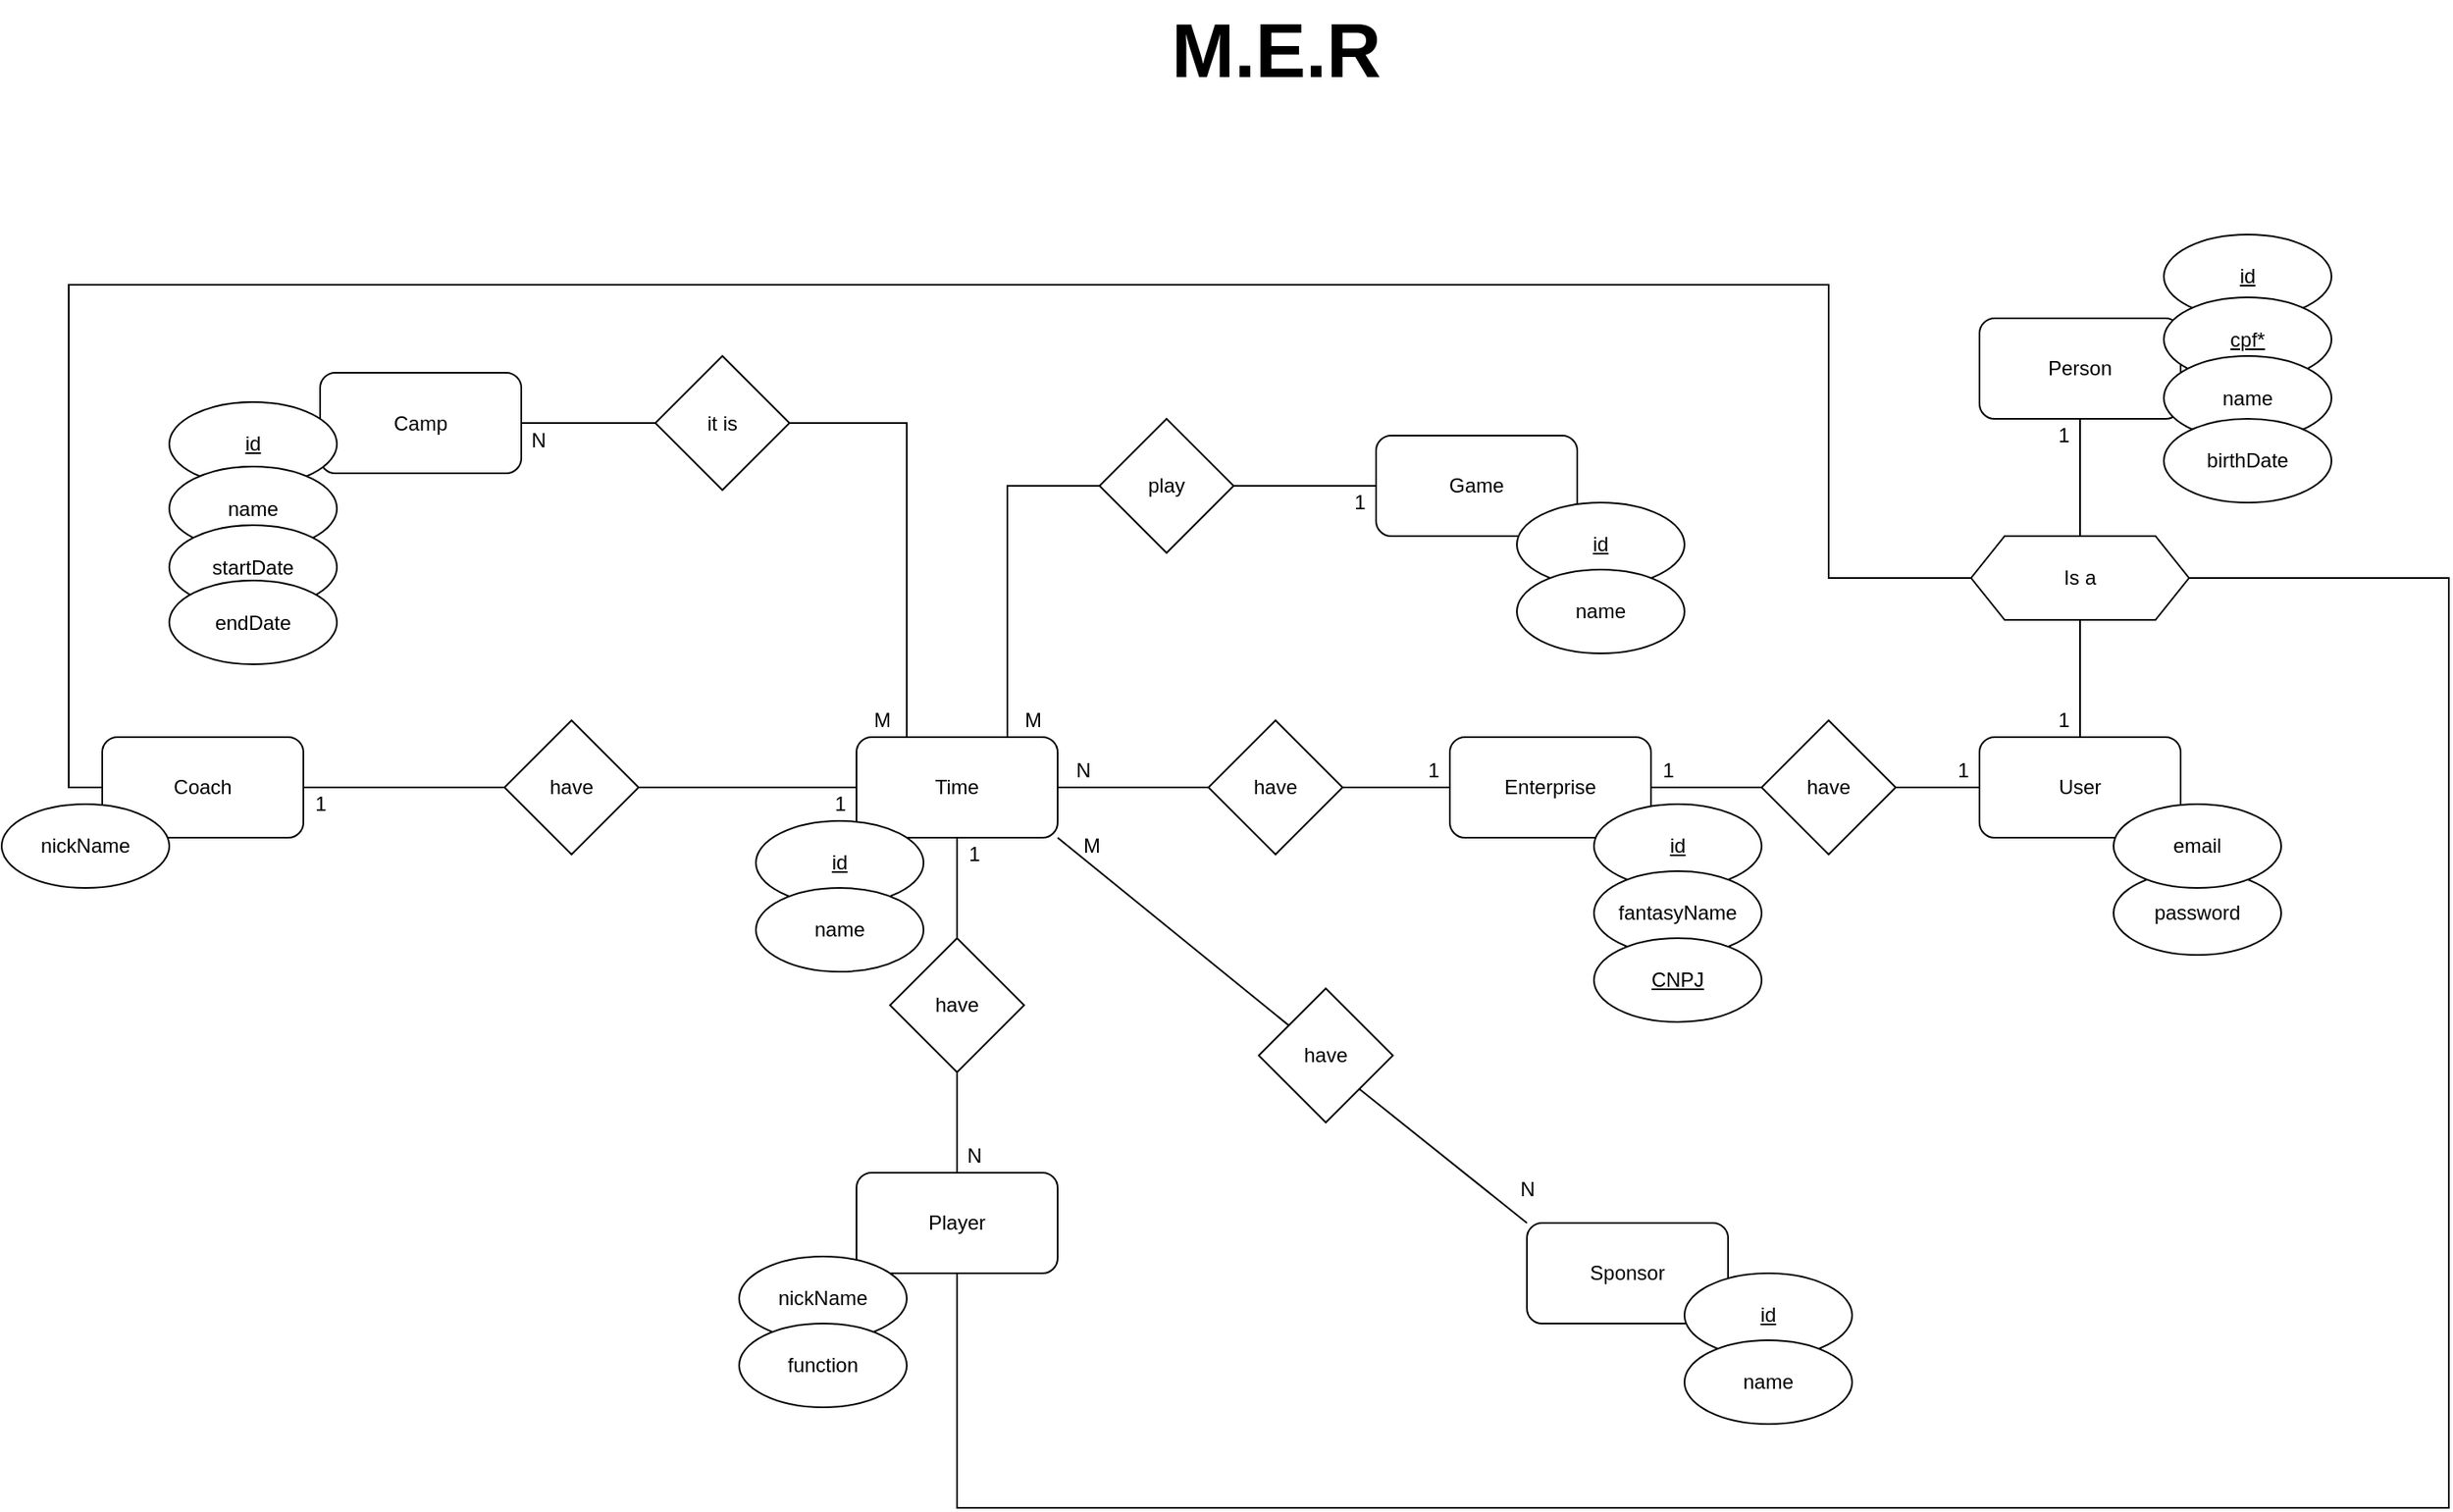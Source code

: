 <mxfile version="14.5.1" type="device"><diagram id="LVk9Ld-yGHQldMJSkat3" name="Page-1"><mxGraphModel dx="2031" dy="1064" grid="1" gridSize="10" guides="1" tooltips="1" connect="1" arrows="1" fold="1" page="1" pageScale="1" pageWidth="827" pageHeight="1169" math="0" shadow="0"><root><mxCell id="0"/><mxCell id="1" parent="0"/><mxCell id="O_OsDmASG6pH5mmdmZPD-163" value="id" style="ellipse;whiteSpace=wrap;html=1;fontStyle=4" parent="1" vertex="1"><mxGeometry x="1410" y="240" width="100" height="50" as="geometry"/></mxCell><mxCell id="O_OsDmASG6pH5mmdmZPD-84" value="Sponsor" style="rounded=1;whiteSpace=wrap;html=1;" parent="1" vertex="1"><mxGeometry x="1030" y="830" width="120" height="60" as="geometry"/></mxCell><mxCell id="O_OsDmASG6pH5mmdmZPD-161" value="id" style="ellipse;whiteSpace=wrap;html=1;fontStyle=4" parent="1" vertex="1"><mxGeometry x="1124" y="860" width="100" height="50" as="geometry"/></mxCell><mxCell id="O_OsDmASG6pH5mmdmZPD-66" style="edgeStyle=orthogonalEdgeStyle;rounded=0;orthogonalLoop=1;jettySize=auto;html=1;exitX=0.5;exitY=1;exitDx=0;exitDy=0;endArrow=none;endFill=0;" parent="1" source="O_OsDmASG6pH5mmdmZPD-54" target="O_OsDmASG6pH5mmdmZPD-64" edge="1"><mxGeometry relative="1" as="geometry"/></mxCell><mxCell id="O_OsDmASG6pH5mmdmZPD-74" style="edgeStyle=orthogonalEdgeStyle;rounded=0;orthogonalLoop=1;jettySize=auto;html=1;exitX=1;exitY=0.5;exitDx=0;exitDy=0;endArrow=none;endFill=0;" parent="1" source="O_OsDmASG6pH5mmdmZPD-54" target="O_OsDmASG6pH5mmdmZPD-73" edge="1"><mxGeometry relative="1" as="geometry"/></mxCell><mxCell id="O_OsDmASG6pH5mmdmZPD-104" style="edgeStyle=orthogonalEdgeStyle;rounded=0;orthogonalLoop=1;jettySize=auto;html=1;exitX=0.75;exitY=0;exitDx=0;exitDy=0;entryX=0;entryY=0.5;entryDx=0;entryDy=0;endArrow=none;endFill=0;" parent="1" source="O_OsDmASG6pH5mmdmZPD-54" target="O_OsDmASG6pH5mmdmZPD-103" edge="1"><mxGeometry relative="1" as="geometry"/></mxCell><mxCell id="O_OsDmASG6pH5mmdmZPD-54" value="Time" style="rounded=1;whiteSpace=wrap;html=1;" parent="1" vertex="1"><mxGeometry x="630" y="540" width="120" height="60" as="geometry"/></mxCell><mxCell id="O_OsDmASG6pH5mmdmZPD-55" value="Player" style="rounded=1;whiteSpace=wrap;html=1;" parent="1" vertex="1"><mxGeometry x="630" y="800" width="120" height="60" as="geometry"/></mxCell><mxCell id="O_OsDmASG6pH5mmdmZPD-150" style="edgeStyle=orthogonalEdgeStyle;rounded=0;orthogonalLoop=1;jettySize=auto;html=1;exitX=0;exitY=0.5;exitDx=0;exitDy=0;entryX=0;entryY=0.5;entryDx=0;entryDy=0;endArrow=none;endFill=0;" parent="1" source="O_OsDmASG6pH5mmdmZPD-56" target="O_OsDmASG6pH5mmdmZPD-129" edge="1"><mxGeometry relative="1" as="geometry"><Array as="points"><mxPoint x="160" y="570"/><mxPoint x="160" y="270"/><mxPoint x="1210" y="270"/><mxPoint x="1210" y="445"/></Array></mxGeometry></mxCell><mxCell id="O_OsDmASG6pH5mmdmZPD-56" value="Coach" style="rounded=1;whiteSpace=wrap;html=1;" parent="1" vertex="1"><mxGeometry x="180" y="540" width="120" height="60" as="geometry"/></mxCell><mxCell id="O_OsDmASG6pH5mmdmZPD-60" style="edgeStyle=orthogonalEdgeStyle;rounded=0;orthogonalLoop=1;jettySize=auto;html=1;exitX=0;exitY=0.5;exitDx=0;exitDy=0;endArrow=none;endFill=0;" parent="1" source="O_OsDmASG6pH5mmdmZPD-58" target="O_OsDmASG6pH5mmdmZPD-56" edge="1"><mxGeometry relative="1" as="geometry"/></mxCell><mxCell id="O_OsDmASG6pH5mmdmZPD-61" style="edgeStyle=orthogonalEdgeStyle;rounded=0;orthogonalLoop=1;jettySize=auto;html=1;exitX=1;exitY=0.5;exitDx=0;exitDy=0;endArrow=none;endFill=0;" parent="1" source="O_OsDmASG6pH5mmdmZPD-58" target="O_OsDmASG6pH5mmdmZPD-54" edge="1"><mxGeometry relative="1" as="geometry"/></mxCell><mxCell id="O_OsDmASG6pH5mmdmZPD-58" value="have" style="rhombus;whiteSpace=wrap;html=1;" parent="1" vertex="1"><mxGeometry x="420" y="530" width="80" height="80" as="geometry"/></mxCell><mxCell id="O_OsDmASG6pH5mmdmZPD-67" style="edgeStyle=orthogonalEdgeStyle;rounded=0;orthogonalLoop=1;jettySize=auto;html=1;exitX=0.5;exitY=1;exitDx=0;exitDy=0;entryX=0.5;entryY=0;entryDx=0;entryDy=0;endArrow=none;endFill=0;" parent="1" source="O_OsDmASG6pH5mmdmZPD-64" target="O_OsDmASG6pH5mmdmZPD-55" edge="1"><mxGeometry relative="1" as="geometry"/></mxCell><mxCell id="O_OsDmASG6pH5mmdmZPD-64" value="have" style="rhombus;whiteSpace=wrap;html=1;" parent="1" vertex="1"><mxGeometry x="650" y="660" width="80" height="80" as="geometry"/></mxCell><mxCell id="O_OsDmASG6pH5mmdmZPD-68" value="N" style="text;html=1;align=center;verticalAlign=middle;resizable=0;points=[];autosize=1;" parent="1" vertex="1"><mxGeometry x="690" y="780" width="20" height="20" as="geometry"/></mxCell><mxCell id="O_OsDmASG6pH5mmdmZPD-69" value="1" style="text;html=1;align=center;verticalAlign=middle;resizable=0;points=[];autosize=1;" parent="1" vertex="1"><mxGeometry x="690" y="600" width="20" height="20" as="geometry"/></mxCell><mxCell id="O_OsDmASG6pH5mmdmZPD-70" value="1" style="text;html=1;align=center;verticalAlign=middle;resizable=0;points=[];autosize=1;" parent="1" vertex="1"><mxGeometry x="300" y="570" width="20" height="20" as="geometry"/></mxCell><mxCell id="O_OsDmASG6pH5mmdmZPD-71" value="1" style="text;html=1;align=center;verticalAlign=middle;resizable=0;points=[];autosize=1;" parent="1" vertex="1"><mxGeometry x="610" y="570" width="20" height="20" as="geometry"/></mxCell><mxCell id="O_OsDmASG6pH5mmdmZPD-80" style="edgeStyle=orthogonalEdgeStyle;rounded=0;orthogonalLoop=1;jettySize=auto;html=1;exitX=1;exitY=0.5;exitDx=0;exitDy=0;entryX=0;entryY=0.5;entryDx=0;entryDy=0;endArrow=none;endFill=0;" parent="1" source="O_OsDmASG6pH5mmdmZPD-72" target="O_OsDmASG6pH5mmdmZPD-79" edge="1"><mxGeometry relative="1" as="geometry"/></mxCell><mxCell id="O_OsDmASG6pH5mmdmZPD-72" value="Enterprise" style="rounded=1;whiteSpace=wrap;html=1;" parent="1" vertex="1"><mxGeometry x="984" y="540" width="120" height="60" as="geometry"/></mxCell><mxCell id="O_OsDmASG6pH5mmdmZPD-75" style="edgeStyle=orthogonalEdgeStyle;rounded=0;orthogonalLoop=1;jettySize=auto;html=1;exitX=1;exitY=0.5;exitDx=0;exitDy=0;entryX=0;entryY=0.5;entryDx=0;entryDy=0;endArrow=none;endFill=0;" parent="1" source="O_OsDmASG6pH5mmdmZPD-73" target="O_OsDmASG6pH5mmdmZPD-72" edge="1"><mxGeometry relative="1" as="geometry"/></mxCell><mxCell id="O_OsDmASG6pH5mmdmZPD-73" value="have" style="rhombus;whiteSpace=wrap;html=1;" parent="1" vertex="1"><mxGeometry x="840" y="530" width="80" height="80" as="geometry"/></mxCell><mxCell id="O_OsDmASG6pH5mmdmZPD-76" value="1" style="text;html=1;align=center;verticalAlign=middle;resizable=0;points=[];autosize=1;" parent="1" vertex="1"><mxGeometry x="964" y="550" width="20" height="20" as="geometry"/></mxCell><mxCell id="O_OsDmASG6pH5mmdmZPD-77" value="N" style="text;html=1;align=center;verticalAlign=middle;resizable=0;points=[];autosize=1;" parent="1" vertex="1"><mxGeometry x="755" y="550" width="20" height="20" as="geometry"/></mxCell><mxCell id="O_OsDmASG6pH5mmdmZPD-78" value="User" style="rounded=1;whiteSpace=wrap;html=1;" parent="1" vertex="1"><mxGeometry x="1300" y="540" width="120" height="60" as="geometry"/></mxCell><mxCell id="O_OsDmASG6pH5mmdmZPD-81" style="edgeStyle=orthogonalEdgeStyle;rounded=0;orthogonalLoop=1;jettySize=auto;html=1;exitX=1;exitY=0.5;exitDx=0;exitDy=0;entryX=0;entryY=0.5;entryDx=0;entryDy=0;endArrow=none;endFill=0;" parent="1" source="O_OsDmASG6pH5mmdmZPD-79" target="O_OsDmASG6pH5mmdmZPD-78" edge="1"><mxGeometry relative="1" as="geometry"/></mxCell><mxCell id="O_OsDmASG6pH5mmdmZPD-79" value="have" style="rhombus;whiteSpace=wrap;html=1;" parent="1" vertex="1"><mxGeometry x="1170" y="530" width="80" height="80" as="geometry"/></mxCell><mxCell id="O_OsDmASG6pH5mmdmZPD-82" value="1" style="text;html=1;align=center;verticalAlign=middle;resizable=0;points=[];autosize=1;" parent="1" vertex="1"><mxGeometry x="1104" y="550" width="20" height="20" as="geometry"/></mxCell><mxCell id="O_OsDmASG6pH5mmdmZPD-83" value="1" style="text;html=1;align=center;verticalAlign=middle;resizable=0;points=[];autosize=1;" parent="1" vertex="1"><mxGeometry x="1280" y="550" width="20" height="20" as="geometry"/></mxCell><mxCell id="O_OsDmASG6pH5mmdmZPD-91" value="have" style="rhombus;whiteSpace=wrap;html=1;" parent="1" vertex="1"><mxGeometry x="870" y="690" width="80" height="80" as="geometry"/></mxCell><mxCell id="O_OsDmASG6pH5mmdmZPD-94" value="Camp" style="rounded=1;whiteSpace=wrap;html=1;" parent="1" vertex="1"><mxGeometry x="310" y="322.5" width="120" height="60" as="geometry"/></mxCell><mxCell id="O_OsDmASG6pH5mmdmZPD-109" style="edgeStyle=orthogonalEdgeStyle;rounded=0;orthogonalLoop=1;jettySize=auto;html=1;exitX=0;exitY=0.5;exitDx=0;exitDy=0;entryX=1;entryY=0.5;entryDx=0;entryDy=0;endArrow=none;endFill=0;" parent="1" source="O_OsDmASG6pH5mmdmZPD-95" target="O_OsDmASG6pH5mmdmZPD-94" edge="1"><mxGeometry relative="1" as="geometry"/></mxCell><mxCell id="O_OsDmASG6pH5mmdmZPD-110" style="edgeStyle=orthogonalEdgeStyle;rounded=0;orthogonalLoop=1;jettySize=auto;html=1;exitX=1;exitY=0.5;exitDx=0;exitDy=0;entryX=0.25;entryY=0;entryDx=0;entryDy=0;endArrow=none;endFill=0;" parent="1" source="O_OsDmASG6pH5mmdmZPD-95" target="O_OsDmASG6pH5mmdmZPD-54" edge="1"><mxGeometry relative="1" as="geometry"/></mxCell><mxCell id="O_OsDmASG6pH5mmdmZPD-95" value="it is" style="rhombus;whiteSpace=wrap;html=1;" parent="1" vertex="1"><mxGeometry x="510" y="312.5" width="80" height="80" as="geometry"/></mxCell><mxCell id="O_OsDmASG6pH5mmdmZPD-98" value="N" style="text;html=1;align=center;verticalAlign=middle;resizable=0;points=[];autosize=1;" parent="1" vertex="1"><mxGeometry x="430" y="352.5" width="20" height="20" as="geometry"/></mxCell><mxCell id="O_OsDmASG6pH5mmdmZPD-100" value="M" style="text;html=1;align=center;verticalAlign=middle;resizable=0;points=[];autosize=1;" parent="1" vertex="1"><mxGeometry x="630" y="520" width="30" height="20" as="geometry"/></mxCell><mxCell id="O_OsDmASG6pH5mmdmZPD-101" value="Game" style="rounded=1;whiteSpace=wrap;html=1;" parent="1" vertex="1"><mxGeometry x="940" y="360" width="120" height="60" as="geometry"/></mxCell><mxCell id="O_OsDmASG6pH5mmdmZPD-105" style="edgeStyle=orthogonalEdgeStyle;rounded=0;orthogonalLoop=1;jettySize=auto;html=1;exitX=1;exitY=0.5;exitDx=0;exitDy=0;entryX=0;entryY=0.5;entryDx=0;entryDy=0;endArrow=none;endFill=0;" parent="1" source="O_OsDmASG6pH5mmdmZPD-103" target="O_OsDmASG6pH5mmdmZPD-101" edge="1"><mxGeometry relative="1" as="geometry"/></mxCell><mxCell id="O_OsDmASG6pH5mmdmZPD-103" value="play" style="rhombus;whiteSpace=wrap;html=1;" parent="1" vertex="1"><mxGeometry x="775" y="350" width="80" height="80" as="geometry"/></mxCell><mxCell id="O_OsDmASG6pH5mmdmZPD-106" value="1" style="text;html=1;align=center;verticalAlign=middle;resizable=0;points=[];autosize=1;" parent="1" vertex="1"><mxGeometry x="920" y="390" width="20" height="20" as="geometry"/></mxCell><mxCell id="O_OsDmASG6pH5mmdmZPD-107" value="M" style="text;html=1;align=center;verticalAlign=middle;resizable=0;points=[];autosize=1;" parent="1" vertex="1"><mxGeometry x="720" y="520" width="30" height="20" as="geometry"/></mxCell><mxCell id="O_OsDmASG6pH5mmdmZPD-122" value="" style="endArrow=none;html=1;exitX=1;exitY=1;exitDx=0;exitDy=0;" parent="1" source="O_OsDmASG6pH5mmdmZPD-54" target="O_OsDmASG6pH5mmdmZPD-91" edge="1"><mxGeometry width="50" height="50" relative="1" as="geometry"><mxPoint x="780" y="630" as="sourcePoint"/><mxPoint x="830" y="580" as="targetPoint"/></mxGeometry></mxCell><mxCell id="O_OsDmASG6pH5mmdmZPD-123" value="" style="endArrow=none;html=1;exitX=1;exitY=1;exitDx=0;exitDy=0;entryX=0;entryY=0;entryDx=0;entryDy=0;" parent="1" source="O_OsDmASG6pH5mmdmZPD-91" target="O_OsDmASG6pH5mmdmZPD-84" edge="1"><mxGeometry width="50" height="50" relative="1" as="geometry"><mxPoint x="1004" y="680" as="sourcePoint"/><mxPoint x="1141.931" y="792.069" as="targetPoint"/></mxGeometry></mxCell><mxCell id="O_OsDmASG6pH5mmdmZPD-125" value="password" style="ellipse;whiteSpace=wrap;html=1;fontStyle=0" parent="1" vertex="1"><mxGeometry x="1380" y="620" width="100" height="50" as="geometry"/></mxCell><mxCell id="O_OsDmASG6pH5mmdmZPD-130" style="edgeStyle=orthogonalEdgeStyle;rounded=0;orthogonalLoop=1;jettySize=auto;html=1;exitX=0.5;exitY=1;exitDx=0;exitDy=0;endArrow=none;endFill=0;" parent="1" source="O_OsDmASG6pH5mmdmZPD-126" target="O_OsDmASG6pH5mmdmZPD-129" edge="1"><mxGeometry relative="1" as="geometry"/></mxCell><mxCell id="O_OsDmASG6pH5mmdmZPD-126" value="Person" style="rounded=1;whiteSpace=wrap;html=1;" parent="1" vertex="1"><mxGeometry x="1300" y="290" width="120" height="60" as="geometry"/></mxCell><mxCell id="O_OsDmASG6pH5mmdmZPD-127" value="cpf*" style="ellipse;whiteSpace=wrap;html=1;fontStyle=4" parent="1" vertex="1"><mxGeometry x="1410" y="277.5" width="100" height="50" as="geometry"/></mxCell><mxCell id="O_OsDmASG6pH5mmdmZPD-131" style="edgeStyle=orthogonalEdgeStyle;rounded=0;orthogonalLoop=1;jettySize=auto;html=1;exitX=0.5;exitY=1;exitDx=0;exitDy=0;entryX=0.5;entryY=0;entryDx=0;entryDy=0;endArrow=none;endFill=0;" parent="1" source="O_OsDmASG6pH5mmdmZPD-129" target="O_OsDmASG6pH5mmdmZPD-78" edge="1"><mxGeometry relative="1" as="geometry"/></mxCell><mxCell id="O_OsDmASG6pH5mmdmZPD-149" style="edgeStyle=orthogonalEdgeStyle;rounded=0;orthogonalLoop=1;jettySize=auto;html=1;exitX=1;exitY=0.5;exitDx=0;exitDy=0;entryX=0.5;entryY=1;entryDx=0;entryDy=0;endArrow=none;endFill=0;" parent="1" source="O_OsDmASG6pH5mmdmZPD-129" target="O_OsDmASG6pH5mmdmZPD-55" edge="1"><mxGeometry relative="1" as="geometry"><Array as="points"><mxPoint x="1580" y="445"/><mxPoint x="1580" y="1000"/><mxPoint x="690" y="1000"/></Array></mxGeometry></mxCell><mxCell id="O_OsDmASG6pH5mmdmZPD-129" value="Is a" style="shape=hexagon;perimeter=hexagonPerimeter2;whiteSpace=wrap;html=1;fixedSize=1;" parent="1" vertex="1"><mxGeometry x="1295" y="420" width="130" height="50" as="geometry"/></mxCell><mxCell id="O_OsDmASG6pH5mmdmZPD-132" value="1" style="text;html=1;align=center;verticalAlign=middle;resizable=0;points=[];autosize=1;" parent="1" vertex="1"><mxGeometry x="1340" y="350" width="20" height="20" as="geometry"/></mxCell><mxCell id="O_OsDmASG6pH5mmdmZPD-133" value="1" style="text;html=1;align=center;verticalAlign=middle;resizable=0;points=[];autosize=1;" parent="1" vertex="1"><mxGeometry x="1340" y="520" width="20" height="20" as="geometry"/></mxCell><mxCell id="O_OsDmASG6pH5mmdmZPD-135" value="N" style="text;html=1;align=center;verticalAlign=middle;resizable=0;points=[];autosize=1;" parent="1" vertex="1"><mxGeometry x="1020" y="800" width="20" height="20" as="geometry"/></mxCell><mxCell id="O_OsDmASG6pH5mmdmZPD-136" value="M" style="text;html=1;align=center;verticalAlign=middle;resizable=0;points=[];autosize=1;" parent="1" vertex="1"><mxGeometry x="755" y="595" width="30" height="20" as="geometry"/></mxCell><mxCell id="O_OsDmASG6pH5mmdmZPD-137" value="name" style="ellipse;whiteSpace=wrap;html=1;" parent="1" vertex="1"><mxGeometry x="1410" y="312.5" width="100" height="50" as="geometry"/></mxCell><mxCell id="O_OsDmASG6pH5mmdmZPD-141" value="birthDate" style="ellipse;whiteSpace=wrap;html=1;" parent="1" vertex="1"><mxGeometry x="1410" y="350" width="100" height="50" as="geometry"/></mxCell><mxCell id="O_OsDmASG6pH5mmdmZPD-147" value="&lt;u&gt;id&lt;/u&gt;" style="ellipse;whiteSpace=wrap;html=1;" parent="1" vertex="1"><mxGeometry x="1024" y="400" width="100" height="50" as="geometry"/></mxCell><mxCell id="O_OsDmASG6pH5mmdmZPD-151" value="nickName" style="ellipse;whiteSpace=wrap;html=1;" parent="1" vertex="1"><mxGeometry x="560" y="850" width="100" height="50" as="geometry"/></mxCell><mxCell id="O_OsDmASG6pH5mmdmZPD-152" value="name" style="ellipse;whiteSpace=wrap;html=1;" parent="1" vertex="1"><mxGeometry x="1124" y="900" width="100" height="50" as="geometry"/></mxCell><mxCell id="O_OsDmASG6pH5mmdmZPD-165" value="id" style="ellipse;whiteSpace=wrap;html=1;fontStyle=4" parent="1" vertex="1"><mxGeometry x="570" y="590" width="100" height="50" as="geometry"/></mxCell><mxCell id="O_OsDmASG6pH5mmdmZPD-146" value="name" style="ellipse;whiteSpace=wrap;html=1;" parent="1" vertex="1"><mxGeometry x="570" y="630" width="100" height="50" as="geometry"/></mxCell><mxCell id="O_OsDmASG6pH5mmdmZPD-166" value="id" style="ellipse;whiteSpace=wrap;html=1;fontStyle=4" parent="1" vertex="1"><mxGeometry x="220" y="340" width="100" height="50" as="geometry"/></mxCell><mxCell id="O_OsDmASG6pH5mmdmZPD-145" value="name" style="ellipse;whiteSpace=wrap;html=1;" parent="1" vertex="1"><mxGeometry x="220" y="378.5" width="100" height="50" as="geometry"/></mxCell><mxCell id="O_OsDmASG6pH5mmdmZPD-155" value="startDate" style="ellipse;whiteSpace=wrap;html=1;" parent="1" vertex="1"><mxGeometry x="220" y="413.5" width="100" height="50" as="geometry"/></mxCell><mxCell id="O_OsDmASG6pH5mmdmZPD-156" value="endDate" style="ellipse;whiteSpace=wrap;html=1;" parent="1" vertex="1"><mxGeometry x="220" y="446.5" width="100" height="50" as="geometry"/></mxCell><mxCell id="O_OsDmASG6pH5mmdmZPD-167" value="function" style="ellipse;whiteSpace=wrap;html=1;" parent="1" vertex="1"><mxGeometry x="560" y="890" width="100" height="50" as="geometry"/></mxCell><mxCell id="O_OsDmASG6pH5mmdmZPD-168" value="nickName" style="ellipse;whiteSpace=wrap;html=1;" parent="1" vertex="1"><mxGeometry x="120" y="580" width="100" height="50" as="geometry"/></mxCell><mxCell id="O_OsDmASG6pH5mmdmZPD-124" value="email" style="ellipse;whiteSpace=wrap;html=1;fontStyle=0" parent="1" vertex="1"><mxGeometry x="1380" y="580" width="100" height="50" as="geometry"/></mxCell><mxCell id="GcyrTjpj2NbCt4ld-meE-69" value="name" style="ellipse;whiteSpace=wrap;html=1;" parent="1" vertex="1"><mxGeometry x="1024" y="440" width="100" height="50" as="geometry"/></mxCell><mxCell id="GcyrTjpj2NbCt4ld-meE-98" value="id" style="ellipse;whiteSpace=wrap;html=1;fontStyle=4" parent="1" vertex="1"><mxGeometry x="1070" y="580" width="100" height="50" as="geometry"/></mxCell><mxCell id="O_OsDmASG6pH5mmdmZPD-143" value="fantasyName" style="ellipse;whiteSpace=wrap;html=1;" parent="1" vertex="1"><mxGeometry x="1070" y="620" width="100" height="50" as="geometry"/></mxCell><mxCell id="O_OsDmASG6pH5mmdmZPD-144" value="CNPJ" style="ellipse;whiteSpace=wrap;html=1;fontStyle=4" parent="1" vertex="1"><mxGeometry x="1070" y="660" width="100" height="50" as="geometry"/></mxCell><mxCell id="WqdUKD8cWUKFtKt5DoBt-41" value="M.E.R" style="text;html=1;align=center;verticalAlign=middle;resizable=0;points=[];autosize=1;fontSize=45;fontStyle=1" vertex="1" parent="1"><mxGeometry x="810" y="100" width="140" height="60" as="geometry"/></mxCell></root></mxGraphModel></diagram></mxfile>